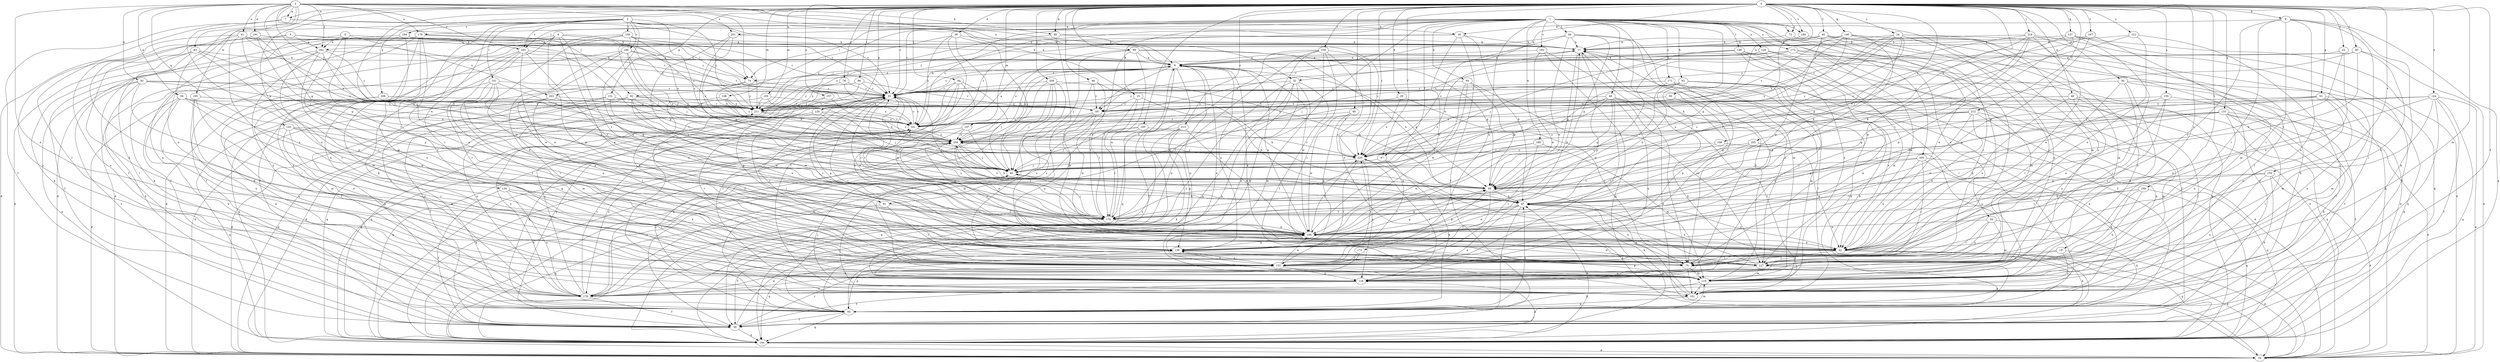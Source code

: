 strict digraph  {
0;
1;
2;
3;
4;
5;
6;
7;
8;
9;
15;
16;
17;
18;
22;
24;
25;
29;
30;
32;
34;
39;
40;
41;
42;
45;
46;
47;
48;
49;
50;
53;
54;
56;
58;
59;
62;
64;
67;
73;
74;
75;
78;
80;
81;
82;
83;
84;
90;
92;
93;
94;
95;
96;
98;
100;
101;
105;
107;
108;
110;
118;
121;
124;
126;
127;
129;
131;
133;
134;
136;
137;
140;
143;
144;
148;
150;
151;
153;
154;
155;
157;
160;
161;
165;
167;
169;
170;
171;
172;
175;
176;
178;
182;
183;
184;
186;
187;
189;
191;
195;
196;
198;
200;
201;
202;
203;
204;
205;
206;
208;
211;
212;
213;
219;
220;
0 -> 7  [label=a];
0 -> 9  [label=b];
0 -> 18  [label=c];
0 -> 22  [label=c];
0 -> 24  [label=c];
0 -> 25  [label=c];
0 -> 29  [label=d];
0 -> 30  [label=d];
0 -> 32  [label=d];
0 -> 39  [label=e];
0 -> 40  [label=e];
0 -> 45  [label=f];
0 -> 46  [label=f];
0 -> 47  [label=f];
0 -> 53  [label=g];
0 -> 59  [label=h];
0 -> 73  [label=i];
0 -> 78  [label=j];
0 -> 80  [label=j];
0 -> 81  [label=j];
0 -> 90  [label=k];
0 -> 94  [label=l];
0 -> 95  [label=l];
0 -> 96  [label=l];
0 -> 98  [label=l];
0 -> 100  [label=l];
0 -> 101  [label=l];
0 -> 105  [label=m];
0 -> 107  [label=m];
0 -> 108  [label=m];
0 -> 110  [label=m];
0 -> 118  [label=n];
0 -> 121  [label=o];
0 -> 124  [label=o];
0 -> 129  [label=p];
0 -> 131  [label=p];
0 -> 133  [label=p];
0 -> 134  [label=p];
0 -> 137  [label=q];
0 -> 140  [label=q];
0 -> 154  [label=s];
0 -> 155  [label=s];
0 -> 157  [label=s];
0 -> 160  [label=s];
0 -> 165  [label=t];
0 -> 167  [label=t];
0 -> 169  [label=t];
0 -> 198  [label=x];
0 -> 205  [label=y];
0 -> 206  [label=y];
0 -> 208  [label=y];
0 -> 212  [label=z];
0 -> 213  [label=z];
0 -> 219  [label=z];
0 -> 220  [label=z];
1 -> 15  [label=b];
1 -> 25  [label=c];
1 -> 47  [label=f];
1 -> 48  [label=f];
1 -> 49  [label=f];
1 -> 54  [label=g];
1 -> 62  [label=h];
1 -> 64  [label=h];
1 -> 67  [label=h];
1 -> 73  [label=i];
1 -> 74  [label=i];
1 -> 81  [label=j];
1 -> 82  [label=j];
1 -> 110  [label=m];
1 -> 118  [label=n];
1 -> 126  [label=o];
1 -> 127  [label=o];
1 -> 148  [label=r];
1 -> 160  [label=s];
1 -> 161  [label=s];
1 -> 171  [label=u];
1 -> 172  [label=u];
1 -> 175  [label=u];
1 -> 176  [label=u];
1 -> 182  [label=v];
1 -> 183  [label=v];
1 -> 189  [label=w];
1 -> 200  [label=x];
1 -> 201  [label=x];
1 -> 211  [label=y];
2 -> 7  [label=a];
2 -> 8  [label=a];
2 -> 15  [label=b];
2 -> 32  [label=d];
2 -> 41  [label=e];
2 -> 56  [label=g];
2 -> 58  [label=g];
2 -> 74  [label=i];
2 -> 82  [label=j];
2 -> 83  [label=j];
2 -> 90  [label=k];
2 -> 92  [label=k];
2 -> 118  [label=n];
2 -> 143  [label=q];
2 -> 176  [label=u];
2 -> 183  [label=v];
2 -> 191  [label=w];
2 -> 195  [label=w];
2 -> 201  [label=x];
2 -> 202  [label=x];
2 -> 211  [label=y];
3 -> 8  [label=a];
3 -> 25  [label=c];
3 -> 42  [label=e];
3 -> 50  [label=f];
3 -> 110  [label=m];
3 -> 150  [label=r];
3 -> 151  [label=r];
3 -> 153  [label=r];
3 -> 183  [label=v];
3 -> 184  [label=v];
3 -> 186  [label=v];
3 -> 211  [label=y];
3 -> 220  [label=z];
4 -> 42  [label=e];
4 -> 50  [label=f];
4 -> 74  [label=i];
4 -> 93  [label=k];
4 -> 136  [label=p];
4 -> 170  [label=t];
4 -> 202  [label=x];
4 -> 211  [label=y];
5 -> 25  [label=c];
5 -> 34  [label=d];
5 -> 74  [label=i];
5 -> 178  [label=u];
5 -> 202  [label=x];
6 -> 25  [label=c];
6 -> 118  [label=n];
6 -> 136  [label=p];
6 -> 170  [label=t];
6 -> 202  [label=x];
6 -> 203  [label=x];
7 -> 16  [label=b];
7 -> 25  [label=c];
7 -> 50  [label=f];
7 -> 101  [label=l];
7 -> 127  [label=o];
8 -> 25  [label=c];
8 -> 50  [label=f];
8 -> 58  [label=g];
8 -> 74  [label=i];
8 -> 118  [label=n];
8 -> 144  [label=q];
8 -> 187  [label=v];
8 -> 196  [label=w];
8 -> 203  [label=x];
8 -> 204  [label=x];
9 -> 16  [label=b];
9 -> 42  [label=e];
9 -> 75  [label=i];
9 -> 93  [label=k];
9 -> 101  [label=l];
9 -> 118  [label=n];
9 -> 144  [label=q];
9 -> 153  [label=r];
15 -> 67  [label=h];
15 -> 110  [label=m];
15 -> 170  [label=t];
15 -> 187  [label=v];
16 -> 17  [label=b];
16 -> 50  [label=f];
16 -> 67  [label=h];
16 -> 161  [label=s];
16 -> 196  [label=w];
16 -> 211  [label=y];
17 -> 8  [label=a];
17 -> 58  [label=g];
17 -> 127  [label=o];
17 -> 136  [label=p];
18 -> 34  [label=d];
18 -> 127  [label=o];
18 -> 153  [label=r];
18 -> 178  [label=u];
22 -> 8  [label=a];
22 -> 42  [label=e];
22 -> 67  [label=h];
24 -> 17  [label=b];
24 -> 67  [label=h];
24 -> 75  [label=i];
24 -> 127  [label=o];
24 -> 144  [label=q];
24 -> 170  [label=t];
24 -> 187  [label=v];
24 -> 204  [label=x];
24 -> 220  [label=z];
25 -> 17  [label=b];
25 -> 136  [label=p];
25 -> 144  [label=q];
25 -> 161  [label=s];
25 -> 170  [label=t];
25 -> 196  [label=w];
25 -> 211  [label=y];
29 -> 75  [label=i];
29 -> 211  [label=y];
29 -> 220  [label=z];
30 -> 25  [label=c];
30 -> 50  [label=f];
30 -> 75  [label=i];
30 -> 118  [label=n];
30 -> 144  [label=q];
30 -> 153  [label=r];
32 -> 25  [label=c];
32 -> 93  [label=k];
32 -> 101  [label=l];
32 -> 110  [label=m];
32 -> 118  [label=n];
32 -> 170  [label=t];
32 -> 178  [label=u];
34 -> 17  [label=b];
34 -> 220  [label=z];
39 -> 17  [label=b];
39 -> 84  [label=j];
39 -> 101  [label=l];
39 -> 144  [label=q];
39 -> 161  [label=s];
39 -> 211  [label=y];
40 -> 42  [label=e];
40 -> 101  [label=l];
40 -> 118  [label=n];
40 -> 144  [label=q];
40 -> 187  [label=v];
40 -> 204  [label=x];
41 -> 8  [label=a];
41 -> 17  [label=b];
41 -> 42  [label=e];
41 -> 75  [label=i];
41 -> 84  [label=j];
41 -> 178  [label=u];
41 -> 187  [label=v];
41 -> 204  [label=x];
42 -> 34  [label=d];
42 -> 75  [label=i];
42 -> 93  [label=k];
42 -> 127  [label=o];
42 -> 144  [label=q];
45 -> 17  [label=b];
45 -> 50  [label=f];
45 -> 110  [label=m];
45 -> 153  [label=r];
45 -> 196  [label=w];
45 -> 220  [label=z];
46 -> 25  [label=c];
46 -> 42  [label=e];
46 -> 67  [label=h];
46 -> 170  [label=t];
46 -> 187  [label=v];
47 -> 84  [label=j];
47 -> 93  [label=k];
47 -> 153  [label=r];
48 -> 58  [label=g];
48 -> 75  [label=i];
48 -> 84  [label=j];
48 -> 101  [label=l];
48 -> 118  [label=n];
48 -> 153  [label=r];
48 -> 187  [label=v];
48 -> 220  [label=z];
49 -> 17  [label=b];
49 -> 58  [label=g];
49 -> 75  [label=i];
49 -> 110  [label=m];
49 -> 187  [label=v];
49 -> 196  [label=w];
49 -> 220  [label=z];
50 -> 25  [label=c];
50 -> 144  [label=q];
50 -> 153  [label=r];
50 -> 196  [label=w];
53 -> 58  [label=g];
53 -> 67  [label=h];
53 -> 110  [label=m];
53 -> 118  [label=n];
53 -> 127  [label=o];
53 -> 187  [label=v];
54 -> 75  [label=i];
54 -> 93  [label=k];
54 -> 110  [label=m];
54 -> 127  [label=o];
54 -> 196  [label=w];
56 -> 34  [label=d];
56 -> 93  [label=k];
56 -> 118  [label=n];
56 -> 127  [label=o];
56 -> 196  [label=w];
56 -> 204  [label=x];
56 -> 211  [label=y];
58 -> 67  [label=h];
58 -> 84  [label=j];
58 -> 136  [label=p];
58 -> 153  [label=r];
59 -> 136  [label=p];
59 -> 187  [label=v];
62 -> 25  [label=c];
62 -> 34  [label=d];
62 -> 42  [label=e];
62 -> 67  [label=h];
62 -> 84  [label=j];
62 -> 93  [label=k];
62 -> 118  [label=n];
62 -> 204  [label=x];
62 -> 211  [label=y];
64 -> 25  [label=c];
64 -> 58  [label=g];
64 -> 127  [label=o];
64 -> 170  [label=t];
64 -> 196  [label=w];
67 -> 25  [label=c];
67 -> 42  [label=e];
67 -> 93  [label=k];
67 -> 170  [label=t];
67 -> 178  [label=u];
67 -> 196  [label=w];
67 -> 204  [label=x];
73 -> 17  [label=b];
73 -> 75  [label=i];
74 -> 25  [label=c];
74 -> 34  [label=d];
74 -> 161  [label=s];
74 -> 211  [label=y];
75 -> 8  [label=a];
75 -> 67  [label=h];
75 -> 101  [label=l];
75 -> 110  [label=m];
75 -> 196  [label=w];
75 -> 211  [label=y];
78 -> 25  [label=c];
78 -> 161  [label=s];
78 -> 211  [label=y];
80 -> 136  [label=p];
80 -> 161  [label=s];
80 -> 196  [label=w];
80 -> 220  [label=z];
81 -> 144  [label=q];
81 -> 153  [label=r];
81 -> 170  [label=t];
82 -> 34  [label=d];
82 -> 42  [label=e];
82 -> 110  [label=m];
82 -> 187  [label=v];
82 -> 196  [label=w];
82 -> 204  [label=x];
82 -> 211  [label=y];
83 -> 8  [label=a];
83 -> 34  [label=d];
83 -> 93  [label=k];
83 -> 101  [label=l];
83 -> 136  [label=p];
83 -> 220  [label=z];
84 -> 17  [label=b];
84 -> 58  [label=g];
90 -> 17  [label=b];
90 -> 127  [label=o];
90 -> 211  [label=y];
90 -> 220  [label=z];
92 -> 25  [label=c];
92 -> 50  [label=f];
92 -> 75  [label=i];
92 -> 93  [label=k];
92 -> 144  [label=q];
92 -> 161  [label=s];
92 -> 204  [label=x];
93 -> 25  [label=c];
93 -> 50  [label=f];
93 -> 67  [label=h];
93 -> 110  [label=m];
93 -> 136  [label=p];
93 -> 144  [label=q];
93 -> 204  [label=x];
94 -> 25  [label=c];
94 -> 42  [label=e];
94 -> 84  [label=j];
94 -> 101  [label=l];
94 -> 161  [label=s];
94 -> 196  [label=w];
95 -> 8  [label=a];
95 -> 34  [label=d];
95 -> 42  [label=e];
95 -> 67  [label=h];
95 -> 220  [label=z];
96 -> 25  [label=c];
96 -> 34  [label=d];
96 -> 136  [label=p];
96 -> 187  [label=v];
96 -> 211  [label=y];
98 -> 8  [label=a];
98 -> 58  [label=g];
98 -> 67  [label=h];
98 -> 84  [label=j];
98 -> 170  [label=t];
98 -> 178  [label=u];
98 -> 204  [label=x];
100 -> 8  [label=a];
100 -> 75  [label=i];
100 -> 93  [label=k];
100 -> 127  [label=o];
100 -> 144  [label=q];
100 -> 170  [label=t];
100 -> 178  [label=u];
100 -> 220  [label=z];
101 -> 58  [label=g];
101 -> 67  [label=h];
101 -> 84  [label=j];
101 -> 93  [label=k];
105 -> 84  [label=j];
105 -> 161  [label=s];
105 -> 178  [label=u];
105 -> 211  [label=y];
107 -> 84  [label=j];
107 -> 178  [label=u];
107 -> 196  [label=w];
107 -> 204  [label=x];
108 -> 153  [label=r];
108 -> 161  [label=s];
108 -> 204  [label=x];
108 -> 211  [label=y];
110 -> 8  [label=a];
110 -> 17  [label=b];
110 -> 93  [label=k];
110 -> 101  [label=l];
110 -> 136  [label=p];
118 -> 50  [label=f];
118 -> 178  [label=u];
118 -> 220  [label=z];
121 -> 17  [label=b];
121 -> 42  [label=e];
121 -> 84  [label=j];
121 -> 101  [label=l];
124 -> 34  [label=d];
124 -> 42  [label=e];
124 -> 50  [label=f];
124 -> 93  [label=k];
124 -> 110  [label=m];
124 -> 144  [label=q];
124 -> 187  [label=v];
124 -> 220  [label=z];
126 -> 8  [label=a];
126 -> 50  [label=f];
126 -> 75  [label=i];
126 -> 110  [label=m];
126 -> 161  [label=s];
127 -> 25  [label=c];
127 -> 67  [label=h];
127 -> 93  [label=k];
127 -> 110  [label=m];
127 -> 118  [label=n];
129 -> 58  [label=g];
129 -> 75  [label=i];
129 -> 84  [label=j];
129 -> 144  [label=q];
129 -> 153  [label=r];
129 -> 161  [label=s];
131 -> 34  [label=d];
131 -> 50  [label=f];
131 -> 187  [label=v];
131 -> 196  [label=w];
133 -> 34  [label=d];
133 -> 50  [label=f];
133 -> 58  [label=g];
133 -> 93  [label=k];
133 -> 101  [label=l];
133 -> 127  [label=o];
133 -> 161  [label=s];
133 -> 196  [label=w];
133 -> 220  [label=z];
134 -> 42  [label=e];
134 -> 50  [label=f];
134 -> 67  [label=h];
134 -> 153  [label=r];
134 -> 178  [label=u];
136 -> 8  [label=a];
136 -> 25  [label=c];
136 -> 58  [label=g];
136 -> 75  [label=i];
136 -> 144  [label=q];
136 -> 153  [label=r];
137 -> 17  [label=b];
137 -> 34  [label=d];
137 -> 136  [label=p];
137 -> 144  [label=q];
137 -> 153  [label=r];
137 -> 196  [label=w];
140 -> 17  [label=b];
140 -> 58  [label=g];
140 -> 93  [label=k];
140 -> 118  [label=n];
140 -> 161  [label=s];
140 -> 178  [label=u];
140 -> 196  [label=w];
140 -> 204  [label=x];
143 -> 67  [label=h];
143 -> 110  [label=m];
143 -> 144  [label=q];
143 -> 153  [label=r];
143 -> 170  [label=t];
143 -> 204  [label=x];
144 -> 17  [label=b];
144 -> 34  [label=d];
144 -> 67  [label=h];
144 -> 84  [label=j];
144 -> 118  [label=n];
144 -> 204  [label=x];
148 -> 8  [label=a];
148 -> 25  [label=c];
148 -> 34  [label=d];
148 -> 50  [label=f];
148 -> 84  [label=j];
148 -> 101  [label=l];
148 -> 127  [label=o];
150 -> 17  [label=b];
150 -> 25  [label=c];
150 -> 50  [label=f];
150 -> 84  [label=j];
150 -> 153  [label=r];
150 -> 196  [label=w];
150 -> 204  [label=x];
151 -> 25  [label=c];
151 -> 58  [label=g];
151 -> 127  [label=o];
151 -> 136  [label=p];
151 -> 144  [label=q];
151 -> 153  [label=r];
151 -> 196  [label=w];
153 -> 25  [label=c];
153 -> 110  [label=m];
153 -> 118  [label=n];
153 -> 136  [label=p];
153 -> 196  [label=w];
153 -> 220  [label=z];
154 -> 34  [label=d];
154 -> 58  [label=g];
154 -> 93  [label=k];
154 -> 170  [label=t];
154 -> 178  [label=u];
155 -> 42  [label=e];
155 -> 101  [label=l];
155 -> 136  [label=p];
155 -> 153  [label=r];
155 -> 211  [label=y];
157 -> 144  [label=q];
157 -> 211  [label=y];
157 -> 220  [label=z];
160 -> 17  [label=b];
160 -> 42  [label=e];
161 -> 8  [label=a];
161 -> 25  [label=c];
161 -> 93  [label=k];
161 -> 144  [label=q];
161 -> 204  [label=x];
165 -> 84  [label=j];
165 -> 170  [label=t];
165 -> 204  [label=x];
165 -> 220  [label=z];
167 -> 17  [label=b];
167 -> 110  [label=m];
167 -> 136  [label=p];
167 -> 220  [label=z];
169 -> 67  [label=h];
169 -> 118  [label=n];
169 -> 127  [label=o];
169 -> 144  [label=q];
169 -> 170  [label=t];
170 -> 8  [label=a];
170 -> 25  [label=c];
170 -> 84  [label=j];
170 -> 161  [label=s];
170 -> 196  [label=w];
171 -> 25  [label=c];
171 -> 93  [label=k];
171 -> 101  [label=l];
171 -> 110  [label=m];
171 -> 153  [label=r];
171 -> 196  [label=w];
172 -> 153  [label=r];
172 -> 178  [label=u];
175 -> 8  [label=a];
175 -> 34  [label=d];
175 -> 42  [label=e];
175 -> 110  [label=m];
175 -> 144  [label=q];
175 -> 161  [label=s];
175 -> 170  [label=t];
176 -> 17  [label=b];
176 -> 34  [label=d];
176 -> 42  [label=e];
176 -> 50  [label=f];
176 -> 118  [label=n];
176 -> 161  [label=s];
176 -> 178  [label=u];
178 -> 25  [label=c];
178 -> 50  [label=f];
178 -> 84  [label=j];
178 -> 161  [label=s];
178 -> 211  [label=y];
182 -> 8  [label=a];
182 -> 34  [label=d];
182 -> 144  [label=q];
182 -> 196  [label=w];
183 -> 8  [label=a];
183 -> 58  [label=g];
183 -> 93  [label=k];
183 -> 110  [label=m];
183 -> 153  [label=r];
183 -> 170  [label=t];
183 -> 196  [label=w];
184 -> 17  [label=b];
184 -> 34  [label=d];
184 -> 153  [label=r];
184 -> 178  [label=u];
184 -> 211  [label=y];
186 -> 8  [label=a];
186 -> 34  [label=d];
186 -> 42  [label=e];
186 -> 84  [label=j];
186 -> 187  [label=v];
186 -> 196  [label=w];
186 -> 220  [label=z];
187 -> 93  [label=k];
187 -> 127  [label=o];
187 -> 161  [label=s];
187 -> 196  [label=w];
189 -> 110  [label=m];
189 -> 153  [label=r];
189 -> 196  [label=w];
189 -> 220  [label=z];
191 -> 17  [label=b];
191 -> 58  [label=g];
191 -> 118  [label=n];
191 -> 220  [label=z];
195 -> 93  [label=k];
195 -> 101  [label=l];
195 -> 110  [label=m];
195 -> 187  [label=v];
195 -> 211  [label=y];
196 -> 8  [label=a];
196 -> 17  [label=b];
196 -> 42  [label=e];
196 -> 50  [label=f];
196 -> 58  [label=g];
196 -> 136  [label=p];
196 -> 220  [label=z];
198 -> 127  [label=o];
198 -> 170  [label=t];
198 -> 220  [label=z];
200 -> 42  [label=e];
200 -> 58  [label=g];
200 -> 75  [label=i];
200 -> 84  [label=j];
200 -> 101  [label=l];
200 -> 144  [label=q];
201 -> 17  [label=b];
201 -> 84  [label=j];
201 -> 170  [label=t];
201 -> 220  [label=z];
202 -> 8  [label=a];
202 -> 50  [label=f];
202 -> 93  [label=k];
202 -> 127  [label=o];
202 -> 153  [label=r];
202 -> 211  [label=y];
202 -> 220  [label=z];
203 -> 84  [label=j];
203 -> 93  [label=k];
203 -> 153  [label=r];
203 -> 178  [label=u];
203 -> 211  [label=y];
204 -> 8  [label=a];
204 -> 25  [label=c];
204 -> 42  [label=e];
204 -> 67  [label=h];
204 -> 84  [label=j];
204 -> 144  [label=q];
204 -> 170  [label=t];
204 -> 196  [label=w];
204 -> 220  [label=z];
205 -> 42  [label=e];
205 -> 170  [label=t];
205 -> 220  [label=z];
206 -> 118  [label=n];
206 -> 178  [label=u];
206 -> 187  [label=v];
206 -> 211  [label=y];
208 -> 25  [label=c];
208 -> 50  [label=f];
208 -> 58  [label=g];
208 -> 84  [label=j];
208 -> 101  [label=l];
208 -> 144  [label=q];
208 -> 153  [label=r];
211 -> 161  [label=s];
211 -> 204  [label=x];
212 -> 42  [label=e];
212 -> 58  [label=g];
212 -> 110  [label=m];
212 -> 118  [label=n];
212 -> 161  [label=s];
212 -> 196  [label=w];
212 -> 204  [label=x];
213 -> 93  [label=k];
213 -> 136  [label=p];
213 -> 144  [label=q];
213 -> 178  [label=u];
213 -> 196  [label=w];
213 -> 204  [label=x];
219 -> 17  [label=b];
219 -> 42  [label=e];
219 -> 50  [label=f];
219 -> 58  [label=g];
219 -> 67  [label=h];
219 -> 101  [label=l];
219 -> 170  [label=t];
219 -> 211  [label=y];
220 -> 84  [label=j];
220 -> 118  [label=n];
220 -> 153  [label=r];
220 -> 204  [label=x];
}
